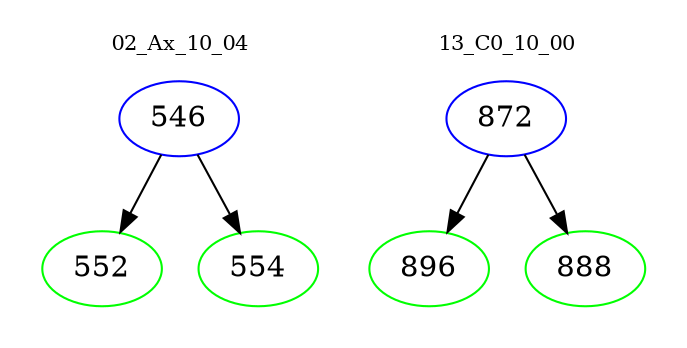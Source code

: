 digraph{
subgraph cluster_0 {
color = white
label = "02_Ax_10_04";
fontsize=10;
T0_546 [label="546", color="blue"]
T0_546 -> T0_552 [color="black"]
T0_552 [label="552", color="green"]
T0_546 -> T0_554 [color="black"]
T0_554 [label="554", color="green"]
}
subgraph cluster_1 {
color = white
label = "13_C0_10_00";
fontsize=10;
T1_872 [label="872", color="blue"]
T1_872 -> T1_896 [color="black"]
T1_896 [label="896", color="green"]
T1_872 -> T1_888 [color="black"]
T1_888 [label="888", color="green"]
}
}
